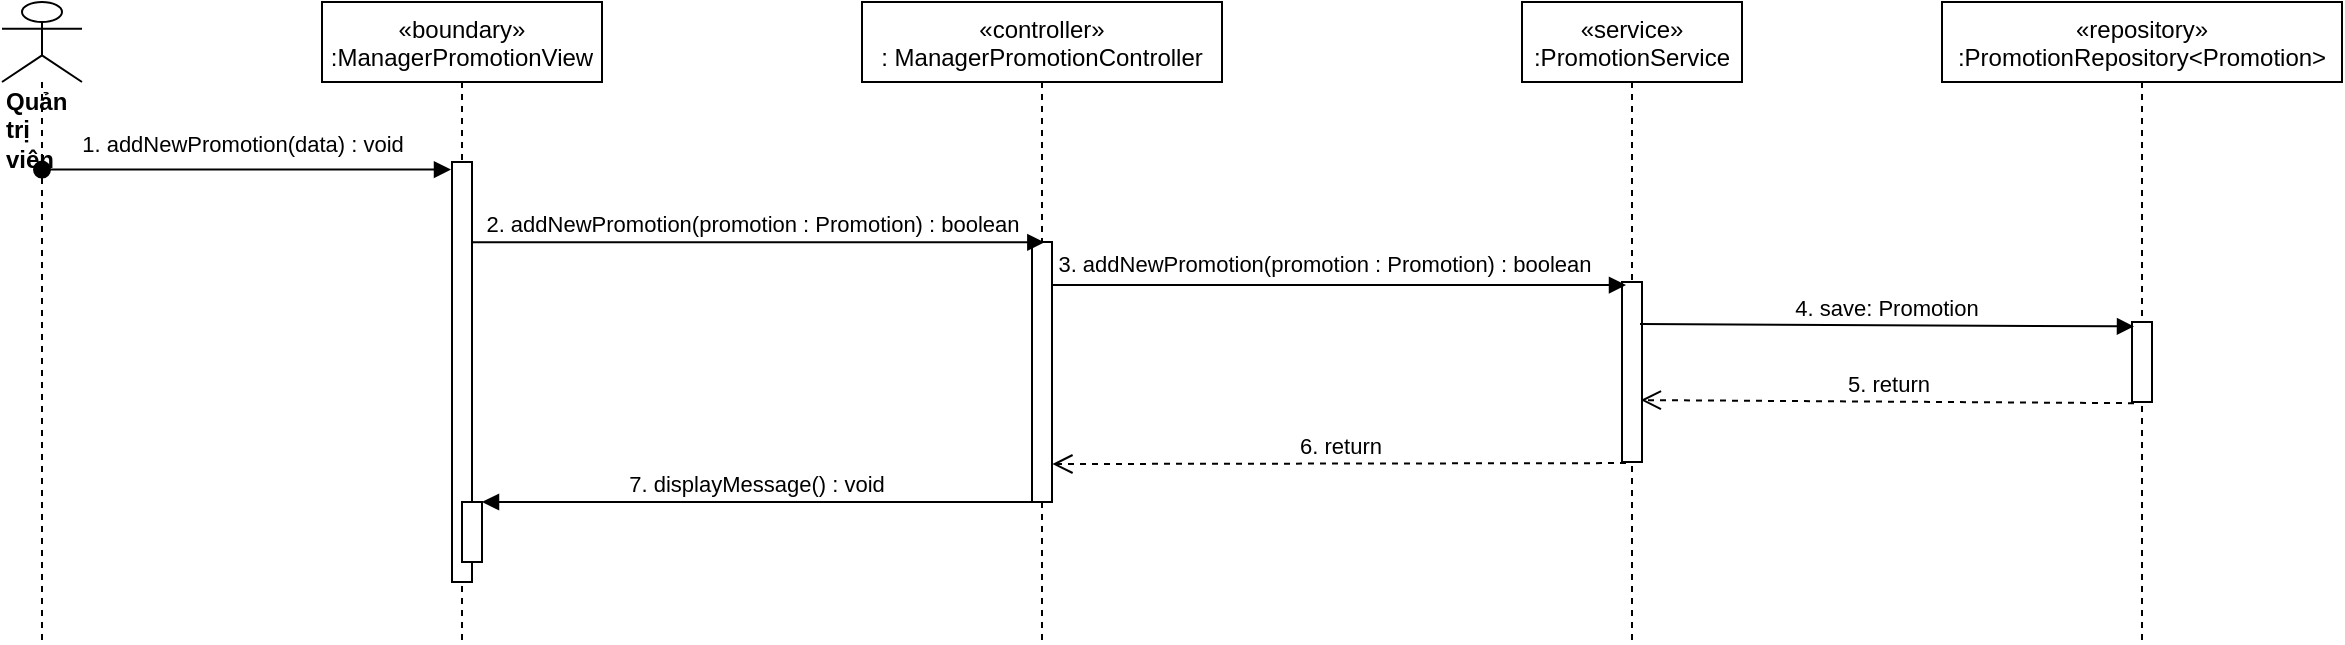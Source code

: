 <mxfile version="14.6.13" type="device"><diagram id="kgpKYQtTHZ0yAKxKKP6v" name="Page-1"><mxGraphModel dx="1108" dy="425" grid="1" gridSize="10" guides="1" tooltips="1" connect="1" arrows="1" fold="1" page="1" pageScale="1" pageWidth="850" pageHeight="1100" math="0" shadow="0"><root><mxCell id="0"/><mxCell id="1" parent="0"/><mxCell id="TYKDie5c6yrOLfiyz9v0-1" value="«boundary»&#10;:ManagerPromotionView" style="shape=umlLifeline;perimeter=lifelinePerimeter;container=1;collapsible=0;recursiveResize=0;rounded=0;shadow=0;strokeWidth=1;" vertex="1" parent="1"><mxGeometry x="230" y="80" width="140" height="320" as="geometry"/></mxCell><mxCell id="TYKDie5c6yrOLfiyz9v0-2" value="" style="points=[];perimeter=orthogonalPerimeter;rounded=0;shadow=0;strokeWidth=1;" vertex="1" parent="TYKDie5c6yrOLfiyz9v0-1"><mxGeometry x="65" y="80" width="10" height="210" as="geometry"/></mxCell><mxCell id="TYKDie5c6yrOLfiyz9v0-3" value="" style="html=1;points=[];perimeter=orthogonalPerimeter;" vertex="1" parent="TYKDie5c6yrOLfiyz9v0-1"><mxGeometry x="70" y="250" width="10" height="30" as="geometry"/></mxCell><mxCell id="TYKDie5c6yrOLfiyz9v0-4" value="«controller»&#10;: ManagerPromotionController" style="shape=umlLifeline;perimeter=lifelinePerimeter;container=1;collapsible=0;recursiveResize=0;rounded=0;shadow=0;strokeWidth=1;" vertex="1" parent="1"><mxGeometry x="500" y="80" width="180" height="320" as="geometry"/></mxCell><mxCell id="TYKDie5c6yrOLfiyz9v0-5" value="" style="points=[];perimeter=orthogonalPerimeter;rounded=0;shadow=0;strokeWidth=1;" vertex="1" parent="TYKDie5c6yrOLfiyz9v0-4"><mxGeometry x="85" y="120" width="10" height="130" as="geometry"/></mxCell><mxCell id="TYKDie5c6yrOLfiyz9v0-6" value="&lt;div&gt;&lt;b&gt;Quản trị viên&lt;/b&gt;&lt;/div&gt;" style="shape=umlLifeline;participant=umlActor;perimeter=lifelinePerimeter;whiteSpace=wrap;html=1;container=1;collapsible=0;recursiveResize=0;verticalAlign=top;spacingTop=36;outlineConnect=0;align=left;size=40;" vertex="1" parent="1"><mxGeometry x="70" y="80" width="40" height="320" as="geometry"/></mxCell><mxCell id="TYKDie5c6yrOLfiyz9v0-7" value="1. addNewPromotion(data) : void" style="verticalAlign=bottom;startArrow=oval;endArrow=block;startSize=8;shadow=0;strokeWidth=1;entryX=-0.05;entryY=0.018;entryDx=0;entryDy=0;entryPerimeter=0;" edge="1" parent="1" source="TYKDie5c6yrOLfiyz9v0-6" target="TYKDie5c6yrOLfiyz9v0-2"><mxGeometry x="-0.019" y="4" relative="1" as="geometry"><mxPoint x="100" y="170" as="sourcePoint"/><mxPoint as="offset"/></mxGeometry></mxCell><mxCell id="TYKDie5c6yrOLfiyz9v0-8" value="«service»&#10;:PromotionService" style="shape=umlLifeline;perimeter=lifelinePerimeter;container=1;collapsible=0;recursiveResize=0;rounded=0;shadow=0;strokeWidth=1;" vertex="1" parent="1"><mxGeometry x="830" y="80" width="110" height="320" as="geometry"/></mxCell><mxCell id="TYKDie5c6yrOLfiyz9v0-9" value="" style="points=[];perimeter=orthogonalPerimeter;rounded=0;shadow=0;strokeWidth=1;" vertex="1" parent="TYKDie5c6yrOLfiyz9v0-8"><mxGeometry x="50" y="140" width="10" height="90" as="geometry"/></mxCell><mxCell id="TYKDie5c6yrOLfiyz9v0-10" value="2. addNewPromotion(promotion : Promotion) : boolean" style="html=1;verticalAlign=bottom;endArrow=block;entryX=0.617;entryY=0.001;entryDx=0;entryDy=0;entryPerimeter=0;" edge="1" parent="1" source="TYKDie5c6yrOLfiyz9v0-2" target="TYKDie5c6yrOLfiyz9v0-5"><mxGeometry x="-0.021" width="80" relative="1" as="geometry"><mxPoint x="320" y="248" as="sourcePoint"/><mxPoint x="500" y="210" as="targetPoint"/><mxPoint as="offset"/></mxGeometry></mxCell><mxCell id="TYKDie5c6yrOLfiyz9v0-11" value="" style="html=1;verticalAlign=bottom;endArrow=block;entryX=0.2;entryY=0.017;entryDx=0;entryDy=0;entryPerimeter=0;" edge="1" parent="1" source="TYKDie5c6yrOLfiyz9v0-5" target="TYKDie5c6yrOLfiyz9v0-9"><mxGeometry width="80" relative="1" as="geometry"><mxPoint x="609" y="221.68" as="sourcePoint"/><mxPoint x="770" y="222" as="targetPoint"/></mxGeometry></mxCell><mxCell id="TYKDie5c6yrOLfiyz9v0-12" value="3. addNewPromotion(promotion : Promotion) : boolean" style="edgeLabel;html=1;align=center;verticalAlign=middle;resizable=0;points=[];" vertex="1" connectable="0" parent="TYKDie5c6yrOLfiyz9v0-11"><mxGeometry x="-0.077" y="4" relative="1" as="geometry"><mxPoint x="3" y="-7" as="offset"/></mxGeometry></mxCell><mxCell id="TYKDie5c6yrOLfiyz9v0-13" value="6. return" style="html=1;verticalAlign=bottom;endArrow=open;dashed=1;endSize=8;exitX=0.2;exitY=1.006;exitDx=0;exitDy=0;exitPerimeter=0;entryX=1.02;entryY=0.854;entryDx=0;entryDy=0;entryPerimeter=0;" edge="1" parent="1" source="TYKDie5c6yrOLfiyz9v0-9" target="TYKDie5c6yrOLfiyz9v0-5"><mxGeometry relative="1" as="geometry"><mxPoint x="845" y="261.015" as="sourcePoint"/><mxPoint x="580" y="307" as="targetPoint"/></mxGeometry></mxCell><mxCell id="TYKDie5c6yrOLfiyz9v0-14" value="7. displayMessage() : void" style="verticalAlign=bottom;endArrow=block;shadow=0;strokeWidth=1;" edge="1" parent="1" source="TYKDie5c6yrOLfiyz9v0-5" target="TYKDie5c6yrOLfiyz9v0-3"><mxGeometry relative="1" as="geometry"><mxPoint x="550" y="319" as="sourcePoint"/><mxPoint x="340" y="319" as="targetPoint"/></mxGeometry></mxCell><mxCell id="TYKDie5c6yrOLfiyz9v0-15" value="«repository»&#10;:PromotionRepository&lt;Promotion&gt;" style="shape=umlLifeline;perimeter=lifelinePerimeter;container=1;collapsible=0;recursiveResize=0;rounded=0;shadow=0;strokeWidth=1;" vertex="1" parent="1"><mxGeometry x="1040" y="80" width="200" height="320" as="geometry"/></mxCell><mxCell id="TYKDie5c6yrOLfiyz9v0-16" value="" style="points=[];perimeter=orthogonalPerimeter;rounded=0;shadow=0;strokeWidth=1;" vertex="1" parent="TYKDie5c6yrOLfiyz9v0-15"><mxGeometry x="95" y="160" width="10" height="40" as="geometry"/></mxCell><mxCell id="TYKDie5c6yrOLfiyz9v0-17" value="4. save: Promotion" style="html=1;verticalAlign=bottom;endArrow=block;entryX=0.1;entryY=0.055;entryDx=0;entryDy=0;entryPerimeter=0;exitX=0.9;exitY=0.233;exitDx=0;exitDy=0;exitPerimeter=0;" edge="1" parent="1" source="TYKDie5c6yrOLfiyz9v0-9" target="TYKDie5c6yrOLfiyz9v0-16"><mxGeometry width="80" relative="1" as="geometry"><mxPoint x="784" y="242" as="sourcePoint"/><mxPoint x="1010" y="239" as="targetPoint"/></mxGeometry></mxCell><mxCell id="TYKDie5c6yrOLfiyz9v0-18" value="5. return" style="html=1;verticalAlign=bottom;endArrow=open;dashed=1;endSize=8;exitX=0.1;exitY=1.015;exitDx=0;exitDy=0;exitPerimeter=0;entryX=0.94;entryY=0.656;entryDx=0;entryDy=0;entryPerimeter=0;" edge="1" parent="1" source="TYKDie5c6yrOLfiyz9v0-16" target="TYKDie5c6yrOLfiyz9v0-9"><mxGeometry relative="1" as="geometry"><mxPoint x="790" y="300" as="sourcePoint"/><mxPoint x="850" y="290" as="targetPoint"/></mxGeometry></mxCell></root></mxGraphModel></diagram></mxfile>